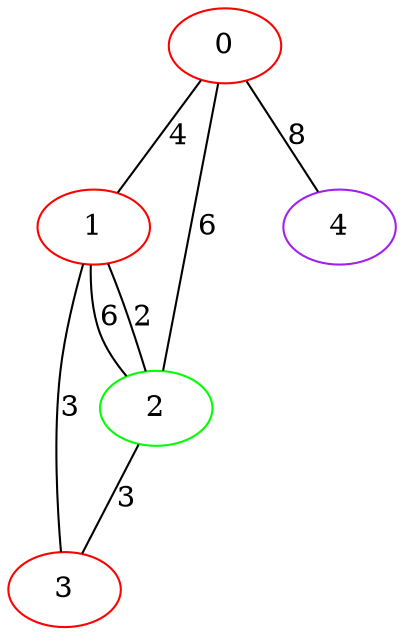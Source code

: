 graph "" {
0 [color=red, weight=1];
1 [color=red, weight=1];
2 [color=green, weight=2];
3 [color=red, weight=1];
4 [color=purple, weight=4];
0 -- 1  [key=0, label=4];
0 -- 2  [key=0, label=6];
0 -- 4  [key=0, label=8];
1 -- 2  [key=0, label=2];
1 -- 2  [key=1, label=6];
1 -- 3  [key=0, label=3];
2 -- 3  [key=0, label=3];
}
